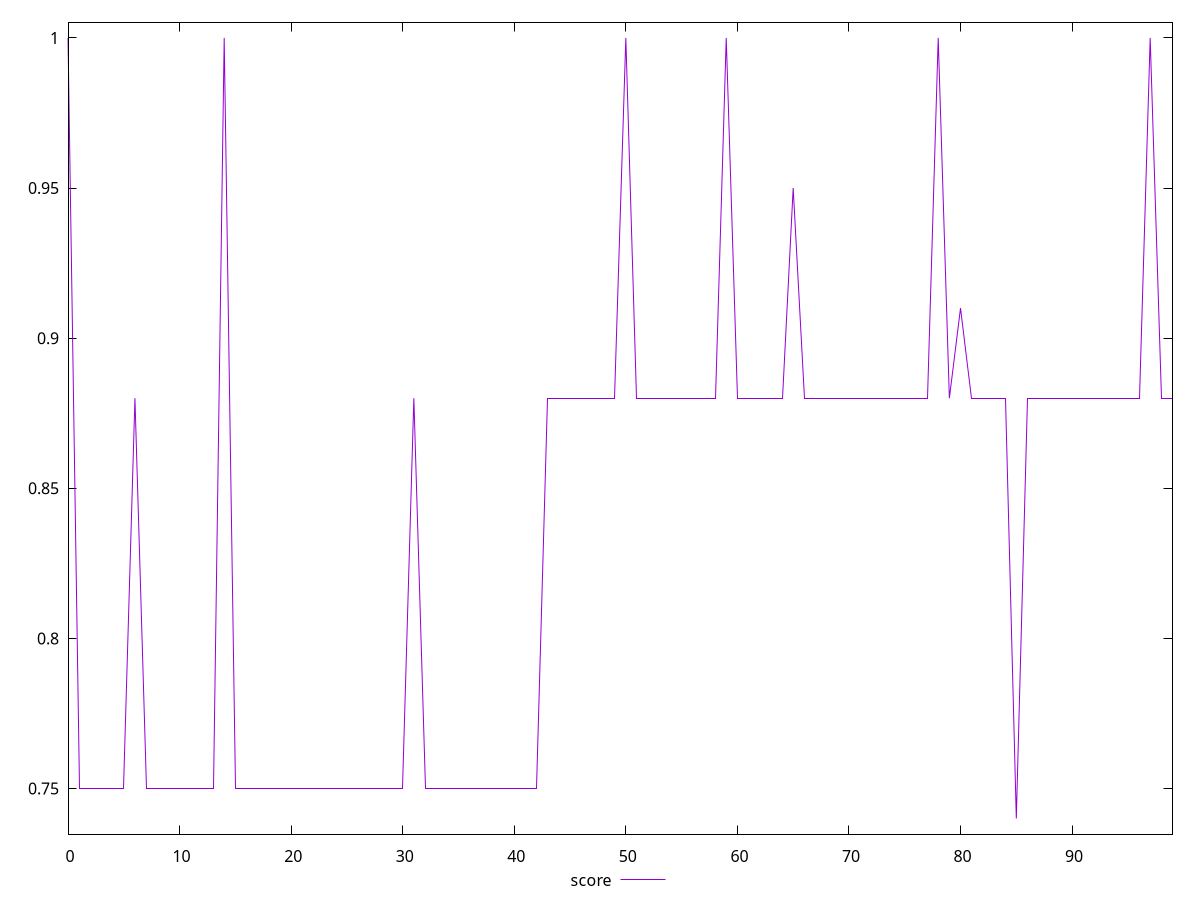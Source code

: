 reset

$score <<EOF
0 1
1 0.75
2 0.75
3 0.75
4 0.75
5 0.75
6 0.88
7 0.75
8 0.75
9 0.75
10 0.75
11 0.75
12 0.75
13 0.75
14 1
15 0.75
16 0.75
17 0.75
18 0.75
19 0.75
20 0.75
21 0.75
22 0.75
23 0.75
24 0.75
25 0.75
26 0.75
27 0.75
28 0.75
29 0.75
30 0.75
31 0.88
32 0.75
33 0.75
34 0.75
35 0.75
36 0.75
37 0.75
38 0.75
39 0.75
40 0.75
41 0.75
42 0.75
43 0.88
44 0.88
45 0.88
46 0.88
47 0.88
48 0.88
49 0.88
50 1
51 0.88
52 0.88
53 0.88
54 0.88
55 0.88
56 0.88
57 0.88
58 0.88
59 1
60 0.88
61 0.88
62 0.88
63 0.88
64 0.88
65 0.95
66 0.88
67 0.88
68 0.88
69 0.88
70 0.88
71 0.88
72 0.88
73 0.88
74 0.88
75 0.88
76 0.88
77 0.88
78 1
79 0.88
80 0.91
81 0.88
82 0.88
83 0.88
84 0.88
85 0.74
86 0.88
87 0.88
88 0.88
89 0.88
90 0.88
91 0.88
92 0.88
93 0.88
94 0.88
95 0.88
96 0.88
97 1
98 0.88
99 0.88
EOF

set key outside below
set xrange [0:99]
set yrange [0.7348:1.0052]
set trange [0.7348:1.0052]
set terminal svg size 640, 500 enhanced background rgb 'white'
set output "report_00011_2021-02-09T10:53:21.242Z/uses-optimized-images/samples/pages/score/values.svg"

plot $score title "score" with line

reset
